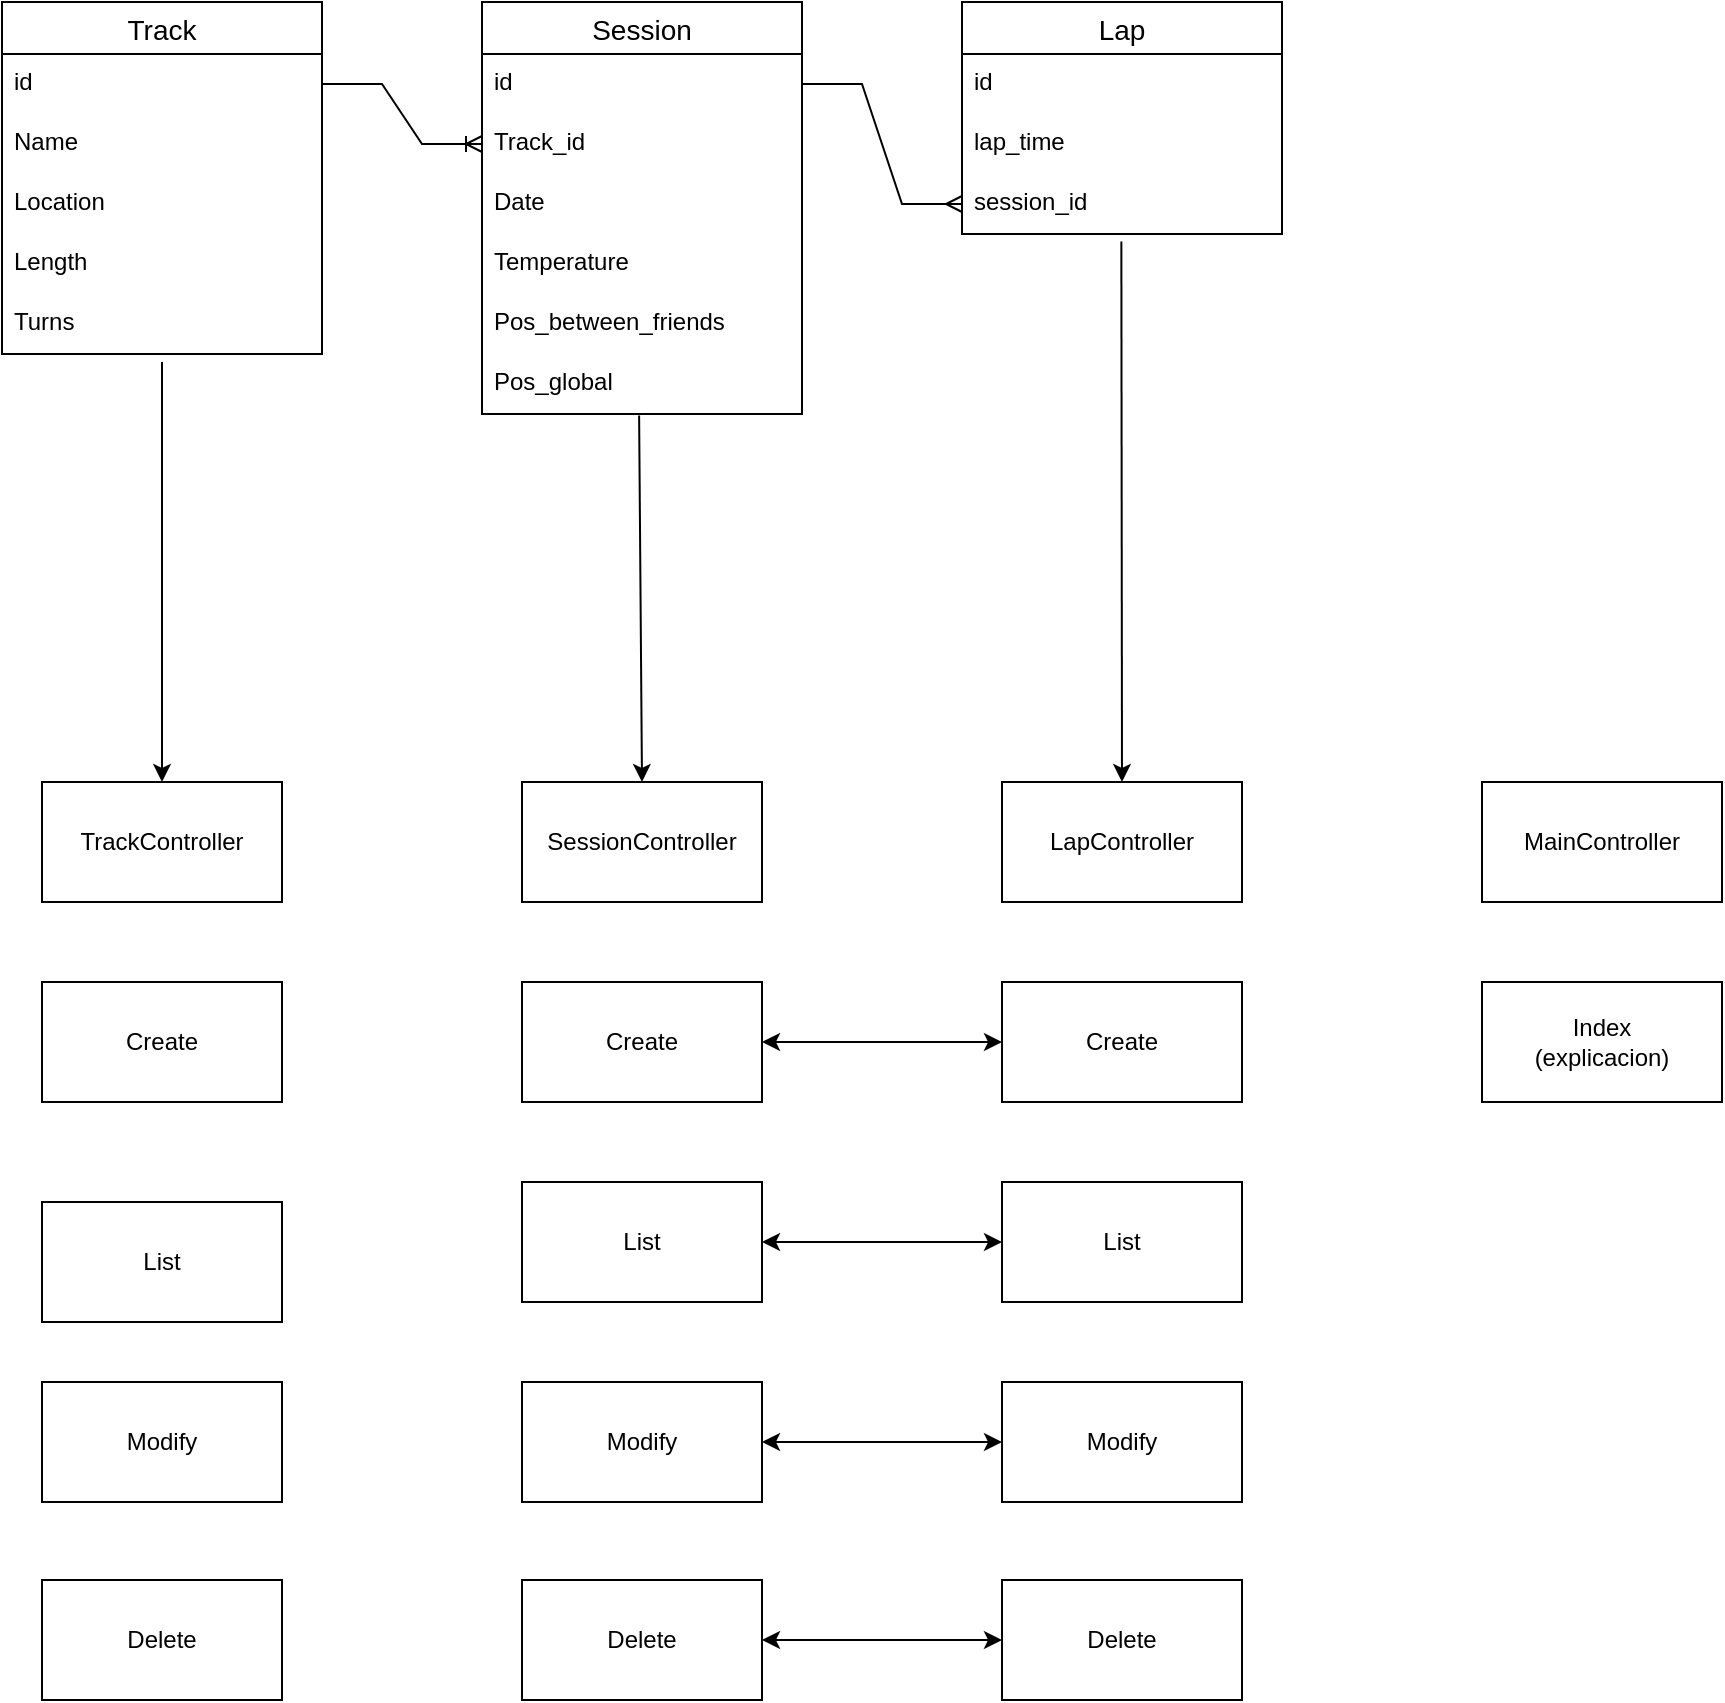 <mxfile version="20.3.0" type="device"><diagram id="XuBzJ2GRgvKJFyv6gscG" name="Página-1"><mxGraphModel dx="956" dy="821" grid="1" gridSize="10" guides="1" tooltips="1" connect="1" arrows="1" fold="1" page="1" pageScale="1" pageWidth="827" pageHeight="1169" math="0" shadow="0"><root><mxCell id="0"/><mxCell id="1" parent="0"/><mxCell id="2xtushYh-hZ4z_-Das_A-1" value="Track" style="swimlane;fontStyle=0;childLayout=stackLayout;horizontal=1;startSize=26;horizontalStack=0;resizeParent=1;resizeParentMax=0;resizeLast=0;collapsible=1;marginBottom=0;align=center;fontSize=14;" parent="1" vertex="1"><mxGeometry x="80" y="320" width="160" height="176" as="geometry"/></mxCell><mxCell id="2xtushYh-hZ4z_-Das_A-2" value="id" style="text;strokeColor=none;fillColor=none;spacingLeft=4;spacingRight=4;overflow=hidden;rotatable=0;points=[[0,0.5],[1,0.5]];portConstraint=eastwest;fontSize=12;" parent="2xtushYh-hZ4z_-Das_A-1" vertex="1"><mxGeometry y="26" width="160" height="30" as="geometry"/></mxCell><mxCell id="2xtushYh-hZ4z_-Das_A-3" value="Name" style="text;strokeColor=none;fillColor=none;spacingLeft=4;spacingRight=4;overflow=hidden;rotatable=0;points=[[0,0.5],[1,0.5]];portConstraint=eastwest;fontSize=12;" parent="2xtushYh-hZ4z_-Das_A-1" vertex="1"><mxGeometry y="56" width="160" height="30" as="geometry"/></mxCell><mxCell id="2xtushYh-hZ4z_-Das_A-4" value="Location" style="text;strokeColor=none;fillColor=none;spacingLeft=4;spacingRight=4;overflow=hidden;rotatable=0;points=[[0,0.5],[1,0.5]];portConstraint=eastwest;fontSize=12;" parent="2xtushYh-hZ4z_-Das_A-1" vertex="1"><mxGeometry y="86" width="160" height="30" as="geometry"/></mxCell><mxCell id="2xtushYh-hZ4z_-Das_A-5" value="Length" style="text;strokeColor=none;fillColor=none;spacingLeft=4;spacingRight=4;overflow=hidden;rotatable=0;points=[[0,0.5],[1,0.5]];portConstraint=eastwest;fontSize=12;" parent="2xtushYh-hZ4z_-Das_A-1" vertex="1"><mxGeometry y="116" width="160" height="30" as="geometry"/></mxCell><mxCell id="2xtushYh-hZ4z_-Das_A-6" value="Turns" style="text;strokeColor=none;fillColor=none;spacingLeft=4;spacingRight=4;overflow=hidden;rotatable=0;points=[[0,0.5],[1,0.5]];portConstraint=eastwest;fontSize=12;" parent="2xtushYh-hZ4z_-Das_A-1" vertex="1"><mxGeometry y="146" width="160" height="30" as="geometry"/></mxCell><mxCell id="2xtushYh-hZ4z_-Das_A-7" value="Session" style="swimlane;fontStyle=0;childLayout=stackLayout;horizontal=1;startSize=26;horizontalStack=0;resizeParent=1;resizeParentMax=0;resizeLast=0;collapsible=1;marginBottom=0;align=center;fontSize=14;" parent="1" vertex="1"><mxGeometry x="320" y="320" width="160" height="206" as="geometry"/></mxCell><mxCell id="2xtushYh-hZ4z_-Das_A-8" value="id" style="text;strokeColor=none;fillColor=none;spacingLeft=4;spacingRight=4;overflow=hidden;rotatable=0;points=[[0,0.5],[1,0.5]];portConstraint=eastwest;fontSize=12;" parent="2xtushYh-hZ4z_-Das_A-7" vertex="1"><mxGeometry y="26" width="160" height="30" as="geometry"/></mxCell><mxCell id="2xtushYh-hZ4z_-Das_A-9" value="Track_id" style="text;strokeColor=none;fillColor=none;spacingLeft=4;spacingRight=4;overflow=hidden;rotatable=0;points=[[0,0.5],[1,0.5]];portConstraint=eastwest;fontSize=12;" parent="2xtushYh-hZ4z_-Das_A-7" vertex="1"><mxGeometry y="56" width="160" height="30" as="geometry"/></mxCell><mxCell id="2xtushYh-hZ4z_-Das_A-10" value="Date" style="text;strokeColor=none;fillColor=none;spacingLeft=4;spacingRight=4;overflow=hidden;rotatable=0;points=[[0,0.5],[1,0.5]];portConstraint=eastwest;fontSize=12;" parent="2xtushYh-hZ4z_-Das_A-7" vertex="1"><mxGeometry y="86" width="160" height="30" as="geometry"/></mxCell><mxCell id="2xtushYh-hZ4z_-Das_A-12" value="Temperature" style="text;strokeColor=none;fillColor=none;spacingLeft=4;spacingRight=4;overflow=hidden;rotatable=0;points=[[0,0.5],[1,0.5]];portConstraint=eastwest;fontSize=12;" parent="2xtushYh-hZ4z_-Das_A-7" vertex="1"><mxGeometry y="116" width="160" height="30" as="geometry"/></mxCell><mxCell id="2xtushYh-hZ4z_-Das_A-30" value="Pos_between_friends" style="text;strokeColor=none;fillColor=none;spacingLeft=4;spacingRight=4;overflow=hidden;rotatable=0;points=[[0,0.5],[1,0.5]];portConstraint=eastwest;fontSize=12;" parent="2xtushYh-hZ4z_-Das_A-7" vertex="1"><mxGeometry y="146" width="160" height="30" as="geometry"/></mxCell><mxCell id="2xtushYh-hZ4z_-Das_A-31" value="Pos_global" style="text;strokeColor=none;fillColor=none;spacingLeft=4;spacingRight=4;overflow=hidden;rotatable=0;points=[[0,0.5],[1,0.5]];portConstraint=eastwest;fontSize=12;" parent="2xtushYh-hZ4z_-Das_A-7" vertex="1"><mxGeometry y="176" width="160" height="30" as="geometry"/></mxCell><mxCell id="2xtushYh-hZ4z_-Das_A-11" value="" style="edgeStyle=entityRelationEdgeStyle;fontSize=12;html=1;endArrow=ERoneToMany;rounded=0;exitX=1;exitY=0.5;exitDx=0;exitDy=0;entryX=0;entryY=0.5;entryDx=0;entryDy=0;" parent="1" source="2xtushYh-hZ4z_-Das_A-2" target="2xtushYh-hZ4z_-Das_A-9" edge="1"><mxGeometry width="100" height="100" relative="1" as="geometry"><mxPoint x="360" y="490" as="sourcePoint"/><mxPoint x="460" y="390" as="targetPoint"/></mxGeometry></mxCell><mxCell id="2xtushYh-hZ4z_-Das_A-26" value="Lap" style="swimlane;fontStyle=0;childLayout=stackLayout;horizontal=1;startSize=26;horizontalStack=0;resizeParent=1;resizeParentMax=0;resizeLast=0;collapsible=1;marginBottom=0;align=center;fontSize=14;" parent="1" vertex="1"><mxGeometry x="560" y="320" width="160" height="116" as="geometry"/></mxCell><mxCell id="2xtushYh-hZ4z_-Das_A-27" value="id" style="text;strokeColor=none;fillColor=none;spacingLeft=4;spacingRight=4;overflow=hidden;rotatable=0;points=[[0,0.5],[1,0.5]];portConstraint=eastwest;fontSize=12;" parent="2xtushYh-hZ4z_-Das_A-26" vertex="1"><mxGeometry y="26" width="160" height="30" as="geometry"/></mxCell><mxCell id="2xtushYh-hZ4z_-Das_A-28" value="lap_time" style="text;strokeColor=none;fillColor=none;spacingLeft=4;spacingRight=4;overflow=hidden;rotatable=0;points=[[0,0.5],[1,0.5]];portConstraint=eastwest;fontSize=12;" parent="2xtushYh-hZ4z_-Das_A-26" vertex="1"><mxGeometry y="56" width="160" height="30" as="geometry"/></mxCell><mxCell id="2xtushYh-hZ4z_-Das_A-29" value="session_id" style="text;strokeColor=none;fillColor=none;spacingLeft=4;spacingRight=4;overflow=hidden;rotatable=0;points=[[0,0.5],[1,0.5]];portConstraint=eastwest;fontSize=12;" parent="2xtushYh-hZ4z_-Das_A-26" vertex="1"><mxGeometry y="86" width="160" height="30" as="geometry"/></mxCell><mxCell id="2xtushYh-hZ4z_-Das_A-32" value="" style="edgeStyle=entityRelationEdgeStyle;fontSize=12;html=1;endArrow=ERmany;rounded=0;exitX=1;exitY=0.5;exitDx=0;exitDy=0;entryX=0;entryY=0.5;entryDx=0;entryDy=0;" parent="1" source="2xtushYh-hZ4z_-Das_A-8" target="2xtushYh-hZ4z_-Das_A-29" edge="1"><mxGeometry width="100" height="100" relative="1" as="geometry"><mxPoint x="360" y="490" as="sourcePoint"/><mxPoint x="460" y="390" as="targetPoint"/></mxGeometry></mxCell><mxCell id="kPVia3wtTFV4temK4GKP-1" value="" style="endArrow=classic;html=1;rounded=0;" edge="1" parent="1" target="kPVia3wtTFV4temK4GKP-2"><mxGeometry width="50" height="50" relative="1" as="geometry"><mxPoint x="160" y="500" as="sourcePoint"/><mxPoint x="156" y="700" as="targetPoint"/></mxGeometry></mxCell><mxCell id="kPVia3wtTFV4temK4GKP-2" value="TrackController" style="rounded=0;whiteSpace=wrap;html=1;" vertex="1" parent="1"><mxGeometry x="100" y="710" width="120" height="60" as="geometry"/></mxCell><mxCell id="kPVia3wtTFV4temK4GKP-3" value="" style="endArrow=classic;html=1;rounded=0;exitX=0.491;exitY=1.025;exitDx=0;exitDy=0;exitPerimeter=0;entryX=0.5;entryY=0;entryDx=0;entryDy=0;" edge="1" parent="1" source="2xtushYh-hZ4z_-Das_A-31" target="kPVia3wtTFV4temK4GKP-4"><mxGeometry width="50" height="50" relative="1" as="geometry"><mxPoint x="330" y="620" as="sourcePoint"/><mxPoint x="380" y="570" as="targetPoint"/></mxGeometry></mxCell><mxCell id="kPVia3wtTFV4temK4GKP-4" value="SessionController" style="rounded=0;whiteSpace=wrap;html=1;" vertex="1" parent="1"><mxGeometry x="340" y="710" width="120" height="60" as="geometry"/></mxCell><mxCell id="kPVia3wtTFV4temK4GKP-5" value="" style="endArrow=classic;html=1;rounded=0;exitX=0.498;exitY=1.124;exitDx=0;exitDy=0;exitPerimeter=0;entryX=0.5;entryY=0;entryDx=0;entryDy=0;" edge="1" parent="1" source="2xtushYh-hZ4z_-Das_A-29" target="kPVia3wtTFV4temK4GKP-6"><mxGeometry width="50" height="50" relative="1" as="geometry"><mxPoint x="330" y="620" as="sourcePoint"/><mxPoint x="380" y="570" as="targetPoint"/></mxGeometry></mxCell><mxCell id="kPVia3wtTFV4temK4GKP-6" value="LapController" style="rounded=0;whiteSpace=wrap;html=1;" vertex="1" parent="1"><mxGeometry x="580" y="710" width="120" height="60" as="geometry"/></mxCell><mxCell id="kPVia3wtTFV4temK4GKP-7" value="MainController" style="rounded=0;whiteSpace=wrap;html=1;" vertex="1" parent="1"><mxGeometry x="820" y="710" width="120" height="60" as="geometry"/></mxCell><mxCell id="kPVia3wtTFV4temK4GKP-8" value="Index&lt;br&gt;(explicacion)" style="rounded=0;whiteSpace=wrap;html=1;" vertex="1" parent="1"><mxGeometry x="820" y="810" width="120" height="60" as="geometry"/></mxCell><mxCell id="kPVia3wtTFV4temK4GKP-9" value="Create" style="rounded=0;whiteSpace=wrap;html=1;" vertex="1" parent="1"><mxGeometry x="580" y="810" width="120" height="60" as="geometry"/></mxCell><mxCell id="kPVia3wtTFV4temK4GKP-10" value="List" style="rounded=0;whiteSpace=wrap;html=1;" vertex="1" parent="1"><mxGeometry x="580" y="910" width="120" height="60" as="geometry"/></mxCell><mxCell id="kPVia3wtTFV4temK4GKP-11" value="Modify" style="rounded=0;whiteSpace=wrap;html=1;" vertex="1" parent="1"><mxGeometry x="580" y="1010" width="120" height="60" as="geometry"/></mxCell><mxCell id="kPVia3wtTFV4temK4GKP-12" value="Create" style="rounded=0;whiteSpace=wrap;html=1;" vertex="1" parent="1"><mxGeometry x="340" y="810" width="120" height="60" as="geometry"/></mxCell><mxCell id="kPVia3wtTFV4temK4GKP-14" value="List" style="rounded=0;whiteSpace=wrap;html=1;" vertex="1" parent="1"><mxGeometry x="340" y="910" width="120" height="60" as="geometry"/></mxCell><mxCell id="kPVia3wtTFV4temK4GKP-15" value="" style="endArrow=classic;startArrow=classic;html=1;rounded=0;exitX=1;exitY=0.5;exitDx=0;exitDy=0;entryX=0;entryY=0.5;entryDx=0;entryDy=0;" edge="1" parent="1" source="kPVia3wtTFV4temK4GKP-14" target="kPVia3wtTFV4temK4GKP-10"><mxGeometry width="50" height="50" relative="1" as="geometry"><mxPoint x="480" y="830" as="sourcePoint"/><mxPoint x="530" y="780" as="targetPoint"/></mxGeometry></mxCell><mxCell id="kPVia3wtTFV4temK4GKP-16" value="" style="endArrow=classic;startArrow=classic;html=1;rounded=0;exitX=1;exitY=0.5;exitDx=0;exitDy=0;entryX=0;entryY=0.5;entryDx=0;entryDy=0;" edge="1" parent="1" source="kPVia3wtTFV4temK4GKP-12" target="kPVia3wtTFV4temK4GKP-9"><mxGeometry width="50" height="50" relative="1" as="geometry"><mxPoint x="480" y="830" as="sourcePoint"/><mxPoint x="530" y="780" as="targetPoint"/></mxGeometry></mxCell><mxCell id="kPVia3wtTFV4temK4GKP-17" value="Delete" style="rounded=0;whiteSpace=wrap;html=1;" vertex="1" parent="1"><mxGeometry x="580" y="1109" width="120" height="60" as="geometry"/></mxCell><mxCell id="kPVia3wtTFV4temK4GKP-18" value="Modify" style="rounded=0;whiteSpace=wrap;html=1;" vertex="1" parent="1"><mxGeometry x="340" y="1010" width="120" height="60" as="geometry"/></mxCell><mxCell id="kPVia3wtTFV4temK4GKP-19" value="Delete" style="rounded=0;whiteSpace=wrap;html=1;" vertex="1" parent="1"><mxGeometry x="340" y="1109" width="120" height="60" as="geometry"/></mxCell><mxCell id="kPVia3wtTFV4temK4GKP-20" value="" style="endArrow=classic;startArrow=classic;html=1;rounded=0;exitX=1;exitY=0.5;exitDx=0;exitDy=0;entryX=0;entryY=0.5;entryDx=0;entryDy=0;" edge="1" parent="1" source="kPVia3wtTFV4temK4GKP-18" target="kPVia3wtTFV4temK4GKP-11"><mxGeometry width="50" height="50" relative="1" as="geometry"><mxPoint x="480" y="830" as="sourcePoint"/><mxPoint x="530" y="780" as="targetPoint"/></mxGeometry></mxCell><mxCell id="kPVia3wtTFV4temK4GKP-21" value="" style="endArrow=classic;startArrow=classic;html=1;rounded=0;exitX=1;exitY=0.5;exitDx=0;exitDy=0;" edge="1" parent="1" source="kPVia3wtTFV4temK4GKP-19" target="kPVia3wtTFV4temK4GKP-17"><mxGeometry width="50" height="50" relative="1" as="geometry"><mxPoint x="480" y="830" as="sourcePoint"/><mxPoint x="530" y="780" as="targetPoint"/></mxGeometry></mxCell><mxCell id="kPVia3wtTFV4temK4GKP-23" value="Create" style="rounded=0;whiteSpace=wrap;html=1;" vertex="1" parent="1"><mxGeometry x="100" y="810" width="120" height="60" as="geometry"/></mxCell><mxCell id="kPVia3wtTFV4temK4GKP-24" value="List" style="rounded=0;whiteSpace=wrap;html=1;" vertex="1" parent="1"><mxGeometry x="100" y="920" width="120" height="60" as="geometry"/></mxCell><mxCell id="kPVia3wtTFV4temK4GKP-25" value="Modify" style="rounded=0;whiteSpace=wrap;html=1;" vertex="1" parent="1"><mxGeometry x="100" y="1010" width="120" height="60" as="geometry"/></mxCell><mxCell id="kPVia3wtTFV4temK4GKP-26" value="Delete" style="rounded=0;whiteSpace=wrap;html=1;" vertex="1" parent="1"><mxGeometry x="100" y="1109" width="120" height="60" as="geometry"/></mxCell></root></mxGraphModel></diagram></mxfile>